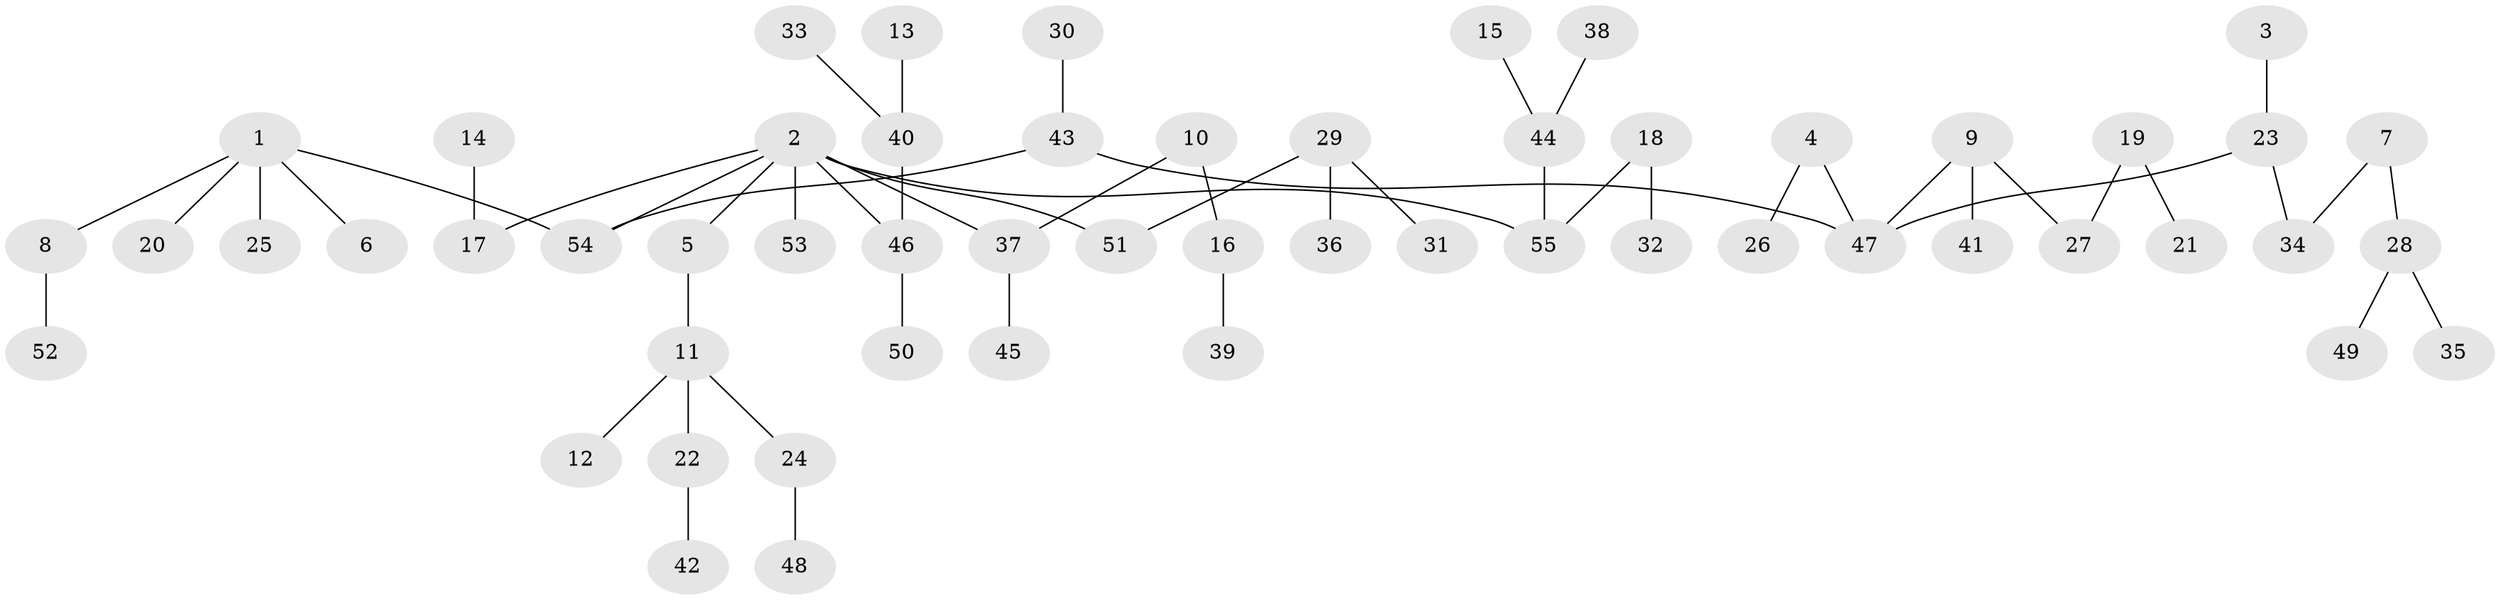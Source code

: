 // original degree distribution, {5: 0.03636363636363636, 4: 0.08181818181818182, 6: 0.01818181818181818, 1: 0.509090909090909, 8: 0.00909090909090909, 2: 0.2545454545454545, 3: 0.09090909090909091}
// Generated by graph-tools (version 1.1) at 2025/02/03/09/25 03:02:18]
// undirected, 55 vertices, 54 edges
graph export_dot {
graph [start="1"]
  node [color=gray90,style=filled];
  1;
  2;
  3;
  4;
  5;
  6;
  7;
  8;
  9;
  10;
  11;
  12;
  13;
  14;
  15;
  16;
  17;
  18;
  19;
  20;
  21;
  22;
  23;
  24;
  25;
  26;
  27;
  28;
  29;
  30;
  31;
  32;
  33;
  34;
  35;
  36;
  37;
  38;
  39;
  40;
  41;
  42;
  43;
  44;
  45;
  46;
  47;
  48;
  49;
  50;
  51;
  52;
  53;
  54;
  55;
  1 -- 6 [weight=1.0];
  1 -- 8 [weight=1.0];
  1 -- 20 [weight=1.0];
  1 -- 25 [weight=1.0];
  1 -- 54 [weight=1.0];
  2 -- 5 [weight=1.0];
  2 -- 17 [weight=1.0];
  2 -- 37 [weight=1.0];
  2 -- 46 [weight=1.0];
  2 -- 51 [weight=1.0];
  2 -- 53 [weight=1.0];
  2 -- 54 [weight=1.0];
  2 -- 55 [weight=1.0];
  3 -- 23 [weight=1.0];
  4 -- 26 [weight=1.0];
  4 -- 47 [weight=1.0];
  5 -- 11 [weight=1.0];
  7 -- 28 [weight=1.0];
  7 -- 34 [weight=1.0];
  8 -- 52 [weight=1.0];
  9 -- 27 [weight=1.0];
  9 -- 41 [weight=1.0];
  9 -- 47 [weight=1.0];
  10 -- 16 [weight=1.0];
  10 -- 37 [weight=1.0];
  11 -- 12 [weight=1.0];
  11 -- 22 [weight=1.0];
  11 -- 24 [weight=1.0];
  13 -- 40 [weight=1.0];
  14 -- 17 [weight=1.0];
  15 -- 44 [weight=1.0];
  16 -- 39 [weight=1.0];
  18 -- 32 [weight=1.0];
  18 -- 55 [weight=1.0];
  19 -- 21 [weight=1.0];
  19 -- 27 [weight=1.0];
  22 -- 42 [weight=1.0];
  23 -- 34 [weight=1.0];
  23 -- 47 [weight=1.0];
  24 -- 48 [weight=1.0];
  28 -- 35 [weight=1.0];
  28 -- 49 [weight=1.0];
  29 -- 31 [weight=1.0];
  29 -- 36 [weight=1.0];
  29 -- 51 [weight=1.0];
  30 -- 43 [weight=1.0];
  33 -- 40 [weight=1.0];
  37 -- 45 [weight=1.0];
  38 -- 44 [weight=1.0];
  40 -- 46 [weight=1.0];
  43 -- 47 [weight=1.0];
  43 -- 54 [weight=1.0];
  44 -- 55 [weight=1.0];
  46 -- 50 [weight=1.0];
}
